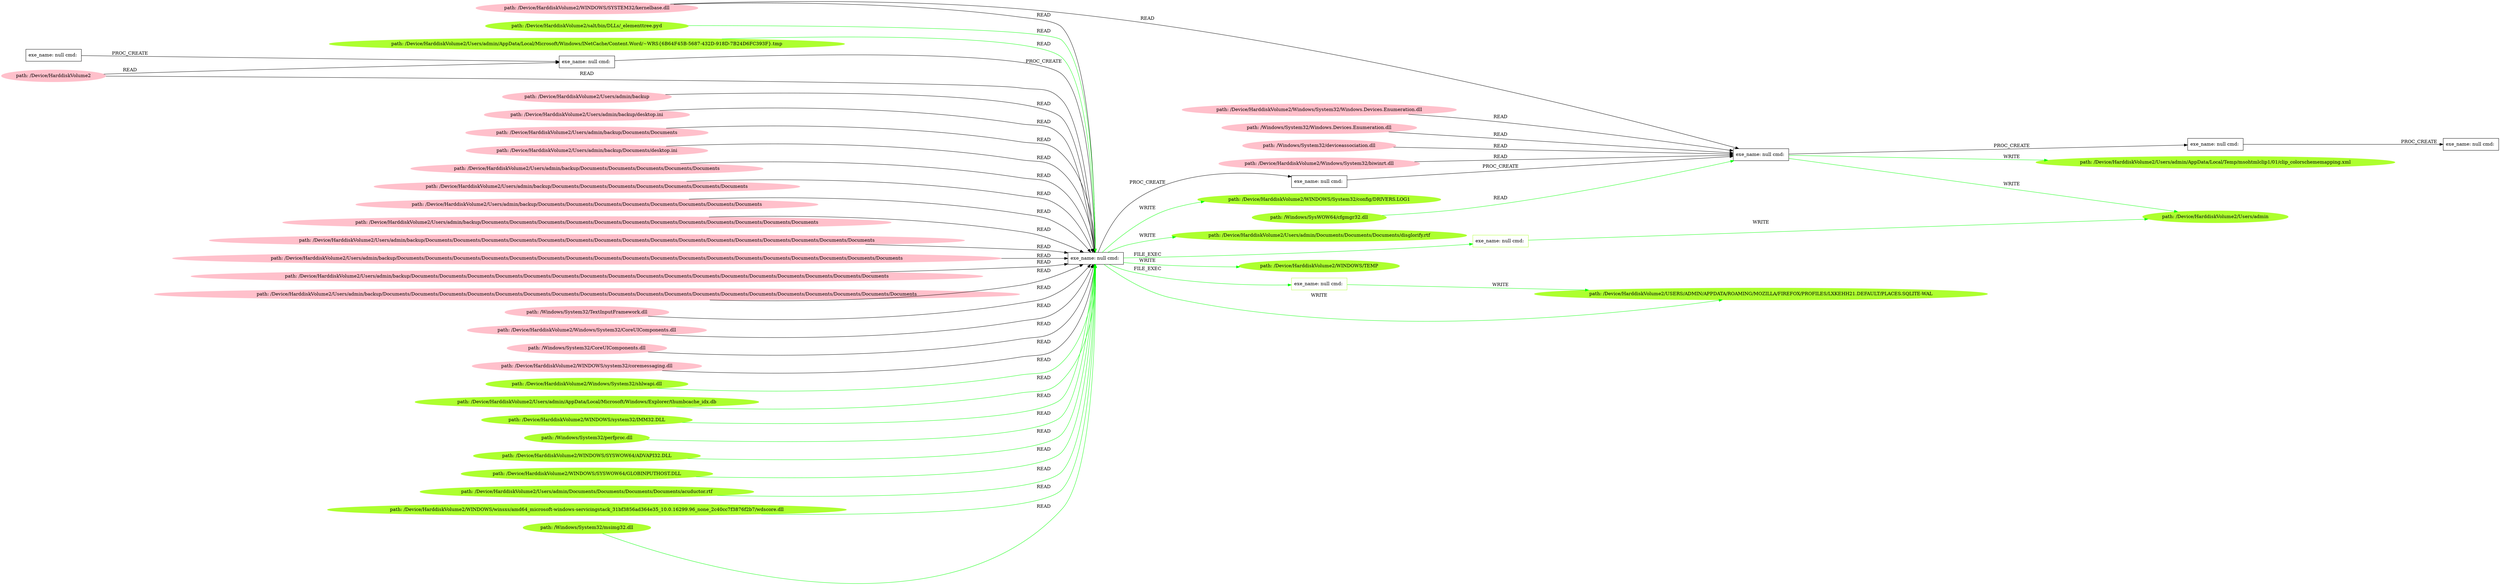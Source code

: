 digraph {
	rankdir=LR
	3 [label="exe_name: null cmd: " color=black shape=box style=solid]
	56 [label="exe_name: null cmd: " color=greenyellow shape=box style=solid]
	3 -> 56 [label=FILE_EXEC color=green]
	3 [label="exe_name: null cmd: " color=black shape=box style=solid]
	71 [label="exe_name: null cmd: " color=greenyellow shape=box style=solid]
	3 -> 71 [label=FILE_EXEC color=green]
	17 [label="exe_name: null cmd: " color=black shape=box style=solid]
	7 [label="exe_name: null cmd: " color=black shape=box style=solid]
	17 -> 7 [label=PROC_CREATE color=black]
	50 [label="path: /Device/HarddiskVolume2" color=pink shape=oval style=filled]
	7 [label="exe_name: null cmd: " color=black shape=box style=solid]
	50 -> 7 [label=READ color=black]
	7 [label="exe_name: null cmd: " color=black shape=box style=solid]
	3 [label="exe_name: null cmd: " color=black shape=box style=solid]
	7 -> 3 [label=PROC_CREATE color=black]
	50 [label="path: /Device/HarddiskVolume2" color=pink shape=oval style=filled]
	3 [label="exe_name: null cmd: " color=black shape=box style=solid]
	50 -> 3 [label=READ color=black]
	14 [label="path: /Device/HarddiskVolume2/Users/admin/backup" color=pink shape=oval style=filled]
	3 [label="exe_name: null cmd: " color=black shape=box style=solid]
	14 -> 3 [label=READ color=black]
	4 [label="path: /Device/HarddiskVolume2/Users/admin/backup/desktop.ini" color=pink shape=oval style=filled]
	3 [label="exe_name: null cmd: " color=black shape=box style=solid]
	4 -> 3 [label=READ color=black]
	16 [label="path: /Device/HarddiskVolume2/Users/admin/backup/Documents/Documents" color=pink shape=oval style=filled]
	3 [label="exe_name: null cmd: " color=black shape=box style=solid]
	16 -> 3 [label=READ color=black]
	40 [label="path: /Device/HarddiskVolume2/Users/admin/backup/Documents/desktop.ini" color=pink shape=oval style=filled]
	3 [label="exe_name: null cmd: " color=black shape=box style=solid]
	40 -> 3 [label=READ color=black]
	13 [label="path: /Device/HarddiskVolume2/Users/admin/backup/Documents/Documents/Documents/Documents/Documents" color=pink shape=oval style=filled]
	3 [label="exe_name: null cmd: " color=black shape=box style=solid]
	13 -> 3 [label=READ color=black]
	15 [label="path: /Device/HarddiskVolume2/Users/admin/backup/Documents/Documents/Documents/Documents/Documents/Documents/Documents" color=pink shape=oval style=filled]
	3 [label="exe_name: null cmd: " color=black shape=box style=solid]
	15 -> 3 [label=READ color=black]
	21 [label="path: /Device/HarddiskVolume2/Users/admin/backup/Documents/Documents/Documents/Documents/Documents/Documents/Documents/Documents" color=pink shape=oval style=filled]
	3 [label="exe_name: null cmd: " color=black shape=box style=solid]
	21 -> 3 [label=READ color=black]
	25 [label="path: /Device/HarddiskVolume2/Users/admin/backup/Documents/Documents/Documents/Documents/Documents/Documents/Documents/Documents/Documents/Documents/Documents/Documents" color=pink shape=oval style=filled]
	3 [label="exe_name: null cmd: " color=black shape=box style=solid]
	25 -> 3 [label=READ color=black]
	5 [label="path: /Device/HarddiskVolume2/Users/admin/backup/Documents/Documents/Documents/Documents/Documents/Documents/Documents/Documents/Documents/Documents/Documents/Documents/Documents/Documents/Documents/Documents" color=pink shape=oval style=filled]
	3 [label="exe_name: null cmd: " color=black shape=box style=solid]
	5 -> 3 [label=READ color=black]
	24 [label="path: /Device/HarddiskVolume2/Users/admin/backup/Documents/Documents/Documents/Documents/Documents/Documents/Documents/Documents/Documents/Documents/Documents/Documents/Documents/Documents/Documents/Documents/Documents/Documents" color=pink shape=oval style=filled]
	3 [label="exe_name: null cmd: " color=black shape=box style=solid]
	24 -> 3 [label=READ color=black]
	47 [label="path: /Device/HarddiskVolume2/Users/admin/backup/Documents/Documents/Documents/Documents/Documents/Documents/Documents/Documents/Documents/Documents/Documents/Documents/Documents/Documents/Documents/Documents/Documents" color=pink shape=oval style=filled]
	3 [label="exe_name: null cmd: " color=black shape=box style=solid]
	47 -> 3 [label=READ color=black]
	27 [label="path: /Device/HarddiskVolume2/Users/admin/backup/Documents/Documents/Documents/Documents/Documents/Documents/Documents/Documents/Documents/Documents/Documents/Documents/Documents/Documents/Documents/Documents/Documents/Documents/Documents" color=pink shape=oval style=filled]
	3 [label="exe_name: null cmd: " color=black shape=box style=solid]
	27 -> 3 [label=READ color=black]
	38 [label="path: /Windows/System32/TextInputFramework.dll" color=pink shape=oval style=filled]
	3 [label="exe_name: null cmd: " color=black shape=box style=solid]
	38 -> 3 [label=READ color=black]
	39 [label="path: /Device/HarddiskVolume2/Windows/System32/CoreUIComponents.dll" color=pink shape=oval style=filled]
	3 [label="exe_name: null cmd: " color=black shape=box style=solid]
	39 -> 3 [label=READ color=black]
	23 [label="path: /Windows/System32/CoreUIComponents.dll" color=pink shape=oval style=filled]
	3 [label="exe_name: null cmd: " color=black shape=box style=solid]
	23 -> 3 [label=READ color=black]
	10 [label="path: /Device/HarddiskVolume2/WINDOWS/system32/coremessaging.dll" color=pink shape=oval style=filled]
	3 [label="exe_name: null cmd: " color=black shape=box style=solid]
	10 -> 3 [label=READ color=black]
	48 [label="path: /Device/HarddiskVolume2/WINDOWS/SYSTEM32/kernelbase.dll" color=pink shape=oval style=filled]
	3 [label="exe_name: null cmd: " color=black shape=box style=solid]
	48 -> 3 [label=READ color=black]
	3 [label="exe_name: null cmd: " color=black shape=box style=solid]
	35 [label="exe_name: null cmd: " color=black shape=box style=solid]
	3 -> 35 [label=PROC_CREATE color=black]
	35 [label="exe_name: null cmd: " color=black shape=box style=solid]
	34 [label="exe_name: null cmd: " color=black shape=box style=solid]
	35 -> 34 [label=PROC_CREATE color=black]
	67 [label="path: /Device/HarddiskVolume2/Windows/System32/shlwapi.dll" color=greenyellow shape=oval style=filled]
	3 [label="exe_name: null cmd: " color=black shape=box style=solid]
	67 -> 3 [label=READ color=green]
	3 [label="exe_name: null cmd: " color=black shape=box style=solid]
	64 [label="path: /Device/HarddiskVolume2/WINDOWS/System32/config/DRIVERS.LOG1" color=greenyellow shape=oval style=filled]
	3 -> 64 [label=WRITE color=green]
	33 [label="path: /Device/HarddiskVolume2/Windows/System32/Windows.Devices.Enumeration.dll" color=pink shape=oval style=filled]
	34 [label="exe_name: null cmd: " color=black shape=box style=solid]
	33 -> 34 [label=READ color=black]
	37 [label="path: /Windows/System32/Windows.Devices.Enumeration.dll" color=pink shape=oval style=filled]
	34 [label="exe_name: null cmd: " color=black shape=box style=solid]
	37 -> 34 [label=READ color=black]
	45 [label="path: /Windows/System32/deviceassociation.dll" color=pink shape=oval style=filled]
	34 [label="exe_name: null cmd: " color=black shape=box style=solid]
	45 -> 34 [label=READ color=black]
	36 [label="path: /Device/HarddiskVolume2/Windows/System32/biwinrt.dll" color=pink shape=oval style=filled]
	34 [label="exe_name: null cmd: " color=black shape=box style=solid]
	36 -> 34 [label=READ color=black]
	48 [label="path: /Device/HarddiskVolume2/WINDOWS/SYSTEM32/kernelbase.dll" color=pink shape=oval style=filled]
	34 [label="exe_name: null cmd: " color=black shape=box style=solid]
	48 -> 34 [label=READ color=black]
	58 [label="path: /Device/HarddiskVolume2/Users/admin/AppData/Local/Microsoft/Windows/Explorer/thumbcache_idx.db" color=greenyellow shape=oval style=filled]
	3 [label="exe_name: null cmd: " color=black shape=box style=solid]
	58 -> 3 [label=READ color=green]
	34 [label="exe_name: null cmd: " color=black shape=box style=solid]
	0 [label="exe_name: null cmd: " color=black shape=box style=solid]
	34 -> 0 [label=PROC_CREATE color=black]
	0 [label="exe_name: null cmd: " color=black shape=box style=solid]
	1 [label="exe_name: null cmd: " color=black shape=box style=solid]
	0 -> 1 [label=PROC_CREATE color=black]
	62 [label="path: /Device/HarddiskVolume2/WINDOWS/system32/IMM32.DLL" color=greenyellow shape=oval style=filled]
	3 [label="exe_name: null cmd: " color=black shape=box style=solid]
	62 -> 3 [label=READ color=green]
	68 [label="path: /Windows/System32/perfproc.dll" color=greenyellow shape=oval style=filled]
	3 [label="exe_name: null cmd: " color=black shape=box style=solid]
	68 -> 3 [label=READ color=green]
	55 [label="path: /Device/HarddiskVolume2/WINDOWS/SYSWOW64/ADVAPI32.DLL" color=greenyellow shape=oval style=filled]
	3 [label="exe_name: null cmd: " color=black shape=box style=solid]
	55 -> 3 [label=READ color=green]
	70 [label="path: /Device/HarddiskVolume2/WINDOWS/SYSWOW64/GLOBINPUTHOST.DLL" color=greenyellow shape=oval style=filled]
	3 [label="exe_name: null cmd: " color=black shape=box style=solid]
	70 -> 3 [label=READ color=green]
	3 [label="exe_name: null cmd: " color=black shape=box style=solid]
	65 [label="path: /Device/HarddiskVolume2/Users/admin/Documents/Documents/Documents/disglorify.rtf" color=greenyellow shape=oval style=filled]
	3 -> 65 [label=WRITE color=green]
	63 [label="path: /Device/HarddiskVolume2/Users/admin/Documents/Documents/Documents/Documents/acuductor.rtf" color=greenyellow shape=oval style=filled]
	3 [label="exe_name: null cmd: " color=black shape=box style=solid]
	63 -> 3 [label=READ color=green]
	74 [label="path: /Windows/SysWOW64/cfgmgr32.dll" color=greenyellow shape=oval style=filled]
	34 [label="exe_name: null cmd: " color=black shape=box style=solid]
	74 -> 34 [label=READ color=green]
	3 [label="exe_name: null cmd: " color=black shape=box style=solid]
	57 [label="path: /Device/HarddiskVolume2/USERS/ADMIN/APPDATA/ROAMING/MOZILLA/FIREFOX/PROFILES/LXKEHH21.DEFAULT/PLACES.SQLITE-WAL" color=greenyellow shape=oval style=filled]
	3 -> 57 [label=WRITE color=green]
	61 [label="path: /Device/HarddiskVolume2/WINDOWS/winsxs/amd64_microsoft-windows-servicingstack_31bf3856ad364e35_10.0.16299.96_none_2c40cc7f3876f2b7/wdscore.dll" color=greenyellow shape=oval style=filled]
	3 [label="exe_name: null cmd: " color=black shape=box style=solid]
	61 -> 3 [label=READ color=green]
	56 [label="exe_name: null cmd: " color=greenyellow shape=box style=solid]
	57 [label="path: /Device/HarddiskVolume2/USERS/ADMIN/APPDATA/ROAMING/MOZILLA/FIREFOX/PROFILES/LXKEHH21.DEFAULT/PLACES.SQLITE-WAL" color=greenyellow shape=oval style=filled]
	56 -> 57 [label=WRITE color=green]
	34 [label="exe_name: null cmd: " color=black shape=box style=solid]
	73 [label="path: /Device/HarddiskVolume2/Users/admin/AppData/Local/Temp/msohtmlclip1/01/clip_colorschememapping.xml" color=greenyellow shape=oval style=filled]
	34 -> 73 [label=WRITE color=green]
	3 [label="exe_name: null cmd: " color=black shape=box style=solid]
	69 [label="path: /Device/HarddiskVolume2/WINDOWS/TEMP" color=greenyellow shape=oval style=filled]
	3 -> 69 [label=WRITE color=green]
	34 [label="exe_name: null cmd: " color=black shape=box style=solid]
	72 [label="path: /Device/HarddiskVolume2/Users/admin" color=greenyellow shape=oval style=filled]
	34 -> 72 [label=WRITE color=green]
	66 [label="path: /Windows/System32/msimg32.dll" color=greenyellow shape=oval style=filled]
	3 [label="exe_name: null cmd: " color=black shape=box style=solid]
	66 -> 3 [label=READ color=green]
	71 [label="exe_name: null cmd: " color=greenyellow shape=box style=solid]
	72 [label="path: /Device/HarddiskVolume2/Users/admin" color=greenyellow shape=oval style=filled]
	71 -> 72 [label=WRITE color=green]
	59 [label="path: /Device/HarddiskVolume2/salt/bin/DLLs/_elementtree.pyd" color=greenyellow shape=oval style=filled]
	3 [label="exe_name: null cmd: " color=black shape=box style=solid]
	59 -> 3 [label=READ color=green]
	54 [label="path: /Device/HarddiskVolume2/Users/admin/AppData/Local/Microsoft/Windows/INetCache/Content.Word/~WRS{6B64F45B-5687-432D-918D-7B24D6FC393F}.tmp" color=greenyellow shape=oval style=filled]
	3 [label="exe_name: null cmd: " color=black shape=box style=solid]
	54 -> 3 [label=READ color=green]
}
